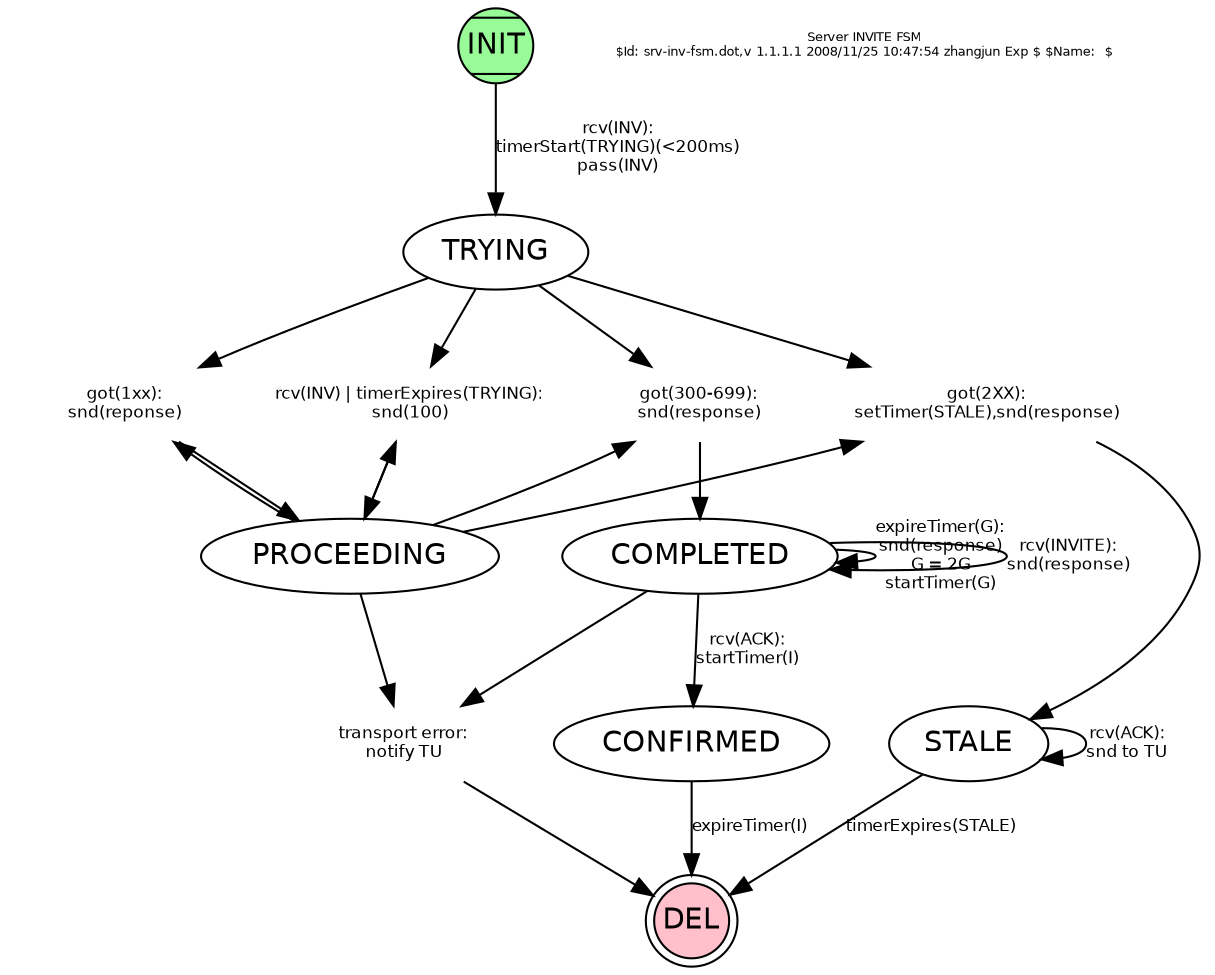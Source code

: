 digraph moonshine_ua_fsm {
//	rankdir=LR
//	size="10,8"
	ratio=0.8 // !ah! might be off
//	rotate=90
	compound=true
	fontsize=18
	fontname="Helvetica"
	node [ fonstsize=8 fontname="Helvetica" ]
	graph
	[
//		ranksep=1.5 // modify to shrink nodes etc
//		nodesep=1.5
		fontsize=8
		fontname="Helvetica"
		labelfontsize=8
		labelfontname="Helvetica"
	]

	edge
	[
		fontname="Helvetica"	
		fontsize=8
		arrowhead=normal
	]

// Now setup labels and visual stuff.

	INIT
	[
		style=filled
		fillcolor=palegreen
                fixedsize=true
		shape=Mcircle 
	]

	INIT -> TRYING
		[ label="rcv(INV):\ntimerStart(TRYING)(<200ms)\npass(INV)" ]

        subgraph cluster_x {
                style=invis
                p1PROCEEDING
                p2PROCEEDING
        }

        TRYING -> p1PROCEEDING

        TRYING -> p2PROCEEDING

        p1PROCEEDING
        [
                fontsize=8
                shape=plaintext
                label="got(1xx):\nsnd(reponse)"
        ]

        p2PROCEEDING
        [
                fontsize=8
                shape=plaintext
                label="rcv(INV) | timerExpires(TRYING):\nsnd(100)"
        ]

        p1PROCEEDING -> PROCEEDING
        p2PROCEEDING -> PROCEEDING

        PROCEEDING -> p1PROCEEDING
        PROCEEDING -> p2PROCEEDING

        PROCEEDING -> pTxError

        pTxError
        [
                shape=plaintext
                label="transport error:\nnotify TU"
                fontsize=8
        ]

        pTxError -> DELETE

        PROCEEDING -> pCOMPLETED
        [ constraint=false ]

        pCOMPLETED -> COMPLETED

        pCOMPLETED
        [
                shape=plaintext
                fontsize=8
                label="got(300-699):\nsnd(response)"
        ]

        COMPLETED -> pTxError
        [
                constraint=false
        ]

        COMPLETED -> COMPLETED
        [
                label="expireTimer(G):\nsnd(response)\nG = 2G\nstartTimer(G)"
        ]

        COMPLETED -> COMPLETED
        [
                label="rcv(INVITE):\nsnd(response)"
        ]

        PROCEEDING -> pSTALE
        [ constraint=false ]

        pSTALE
        [
                shape=plaintext
                label="got(2XX):\nsetTimer(STALE),snd(response)"
                fontsize=8
        ]

        TRYING -> pCOMPLETED
        
        TRYING -> pSTALE
//        [ constraint = false ]

        pSTALE -> STALE
        [ constraint = false ]

        STALE -> STALE 
        [
                label="rcv(ACK):\nsnd to TU"
        ]


        STALE -> DELETE
        [
                label="timerExpires(STALE)"
        ]

        COMPLETED -> CONFIRMED
        [
                label="rcv(ACK):\nstartTimer(I)"
        ]

        CONFIRMED -> DELETE
        [
                label="expireTimer(I)"
        ]

        DELETE
 	[
		style=filled
		fillcolor=pink
		shape=doublecircle
                label=DEL
                fixedsize=true
	]

        LABEL_NODE
        [
         shape=plaintext
         fontsize=6
         label="Server INVITE FSM\n$Id: srv-inv-fsm.dot,v 1.1.1.1 2008/11/25 10:47:54 zhangjun Exp $ $Name:  $" 
        ]
        

	// Fixups
}
